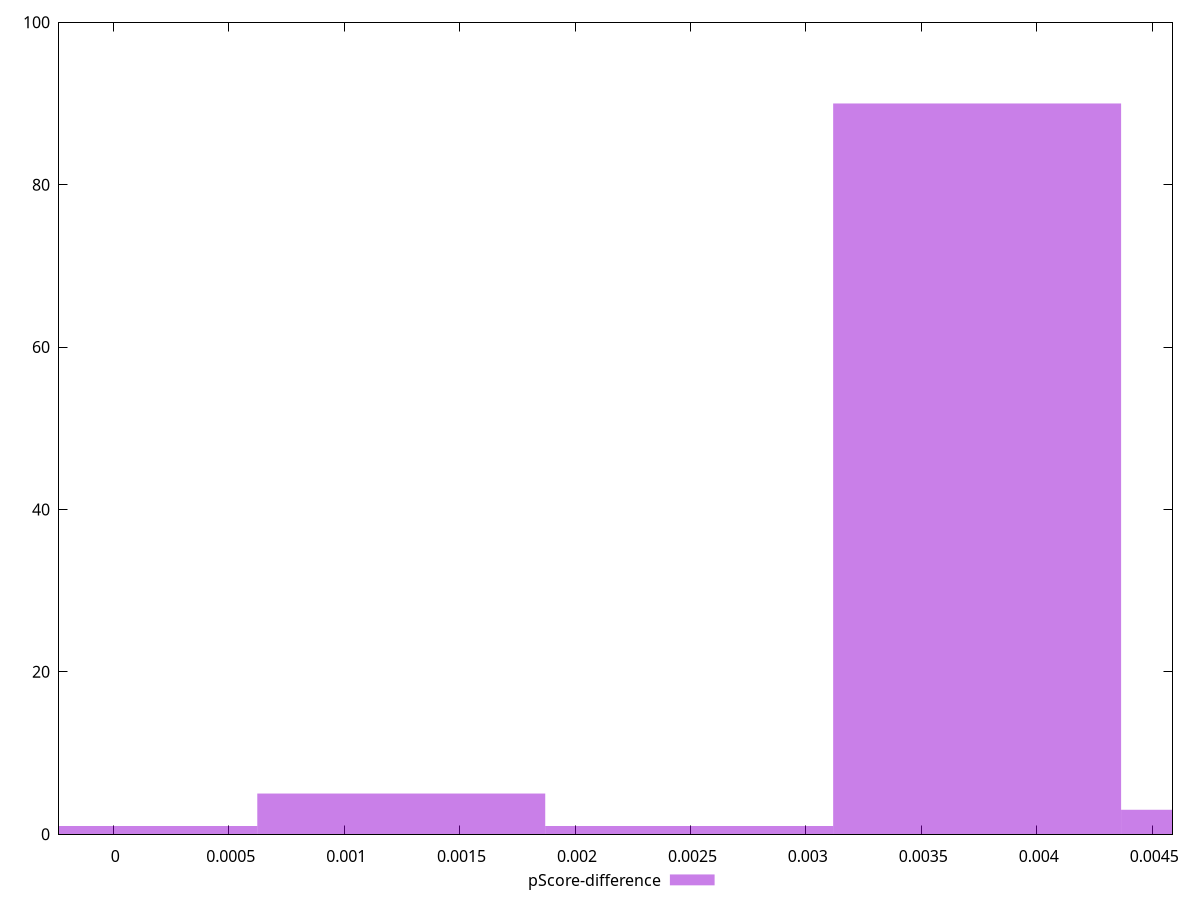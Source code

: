 reset

$pScoreDifference <<EOF
0 1
0.001247313968663923 5
0.003741941905991769 90
0.004989255874655692 3
0.002494627937327846 1
EOF

set key outside below
set boxwidth 0.001247313968663923
set xrange [-0.00023529411764705577:0.004588235294117615]
set yrange [0:100]
set trange [0:100]
set style fill transparent solid 0.5 noborder
set terminal svg size 640, 490 enhanced background rgb 'white'
set output "report_00019_2021-02-10T18-14-37.922Z//uses-rel-preload/samples/pages+cached+noadtech+nomedia+nocss/pScore-difference/histogram.svg"

plot $pScoreDifference title "pScore-difference" with boxes

reset
